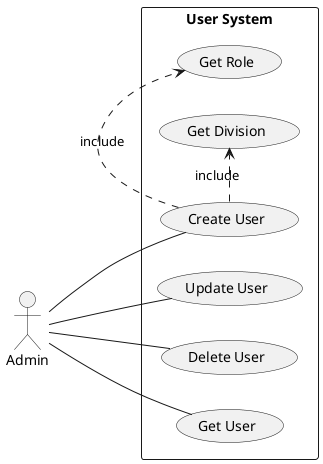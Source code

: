 @startuml UserSubSystem

left to right direction
skinparam packageStyle rectangle

actor Admin

rectangle "User System" {
    Admin -- (Create User)
    Admin -- (Update User)
    Admin -- (Delete User)
    Admin -- (Get User)

    (Create User) .> (Get Role) : include
    (Create User) .> (Get Division) : include
}

@enduml